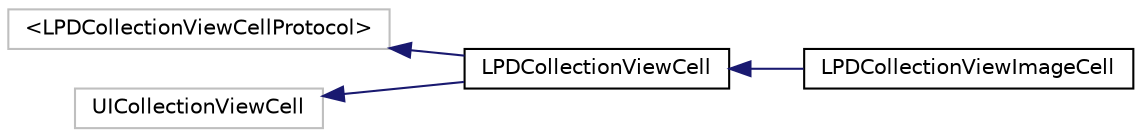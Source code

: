 digraph "Graphical Class Hierarchy"
{
  edge [fontname="Helvetica",fontsize="10",labelfontname="Helvetica",labelfontsize="10"];
  node [fontname="Helvetica",fontsize="10",shape=record];
  rankdir="LR";
  Node157 [label="\<LPDCollectionViewCellProtocol\>",height=0.2,width=0.4,color="grey75", fillcolor="white", style="filled"];
  Node157 -> Node0 [dir="back",color="midnightblue",fontsize="10",style="solid",fontname="Helvetica"];
  Node0 [label="LPDCollectionViewCell",height=0.2,width=0.4,color="black", fillcolor="white", style="filled",URL="$interface_l_p_d_collection_view_cell.html"];
  Node0 -> Node1 [dir="back",color="midnightblue",fontsize="10",style="solid",fontname="Helvetica"];
  Node1 [label="LPDCollectionViewImageCell",height=0.2,width=0.4,color="black", fillcolor="white", style="filled",URL="$interface_l_p_d_collection_view_image_cell.html"];
  Node29 [label="UICollectionViewCell",height=0.2,width=0.4,color="grey75", fillcolor="white", style="filled"];
  Node29 -> Node0 [dir="back",color="midnightblue",fontsize="10",style="solid",fontname="Helvetica"];
}
